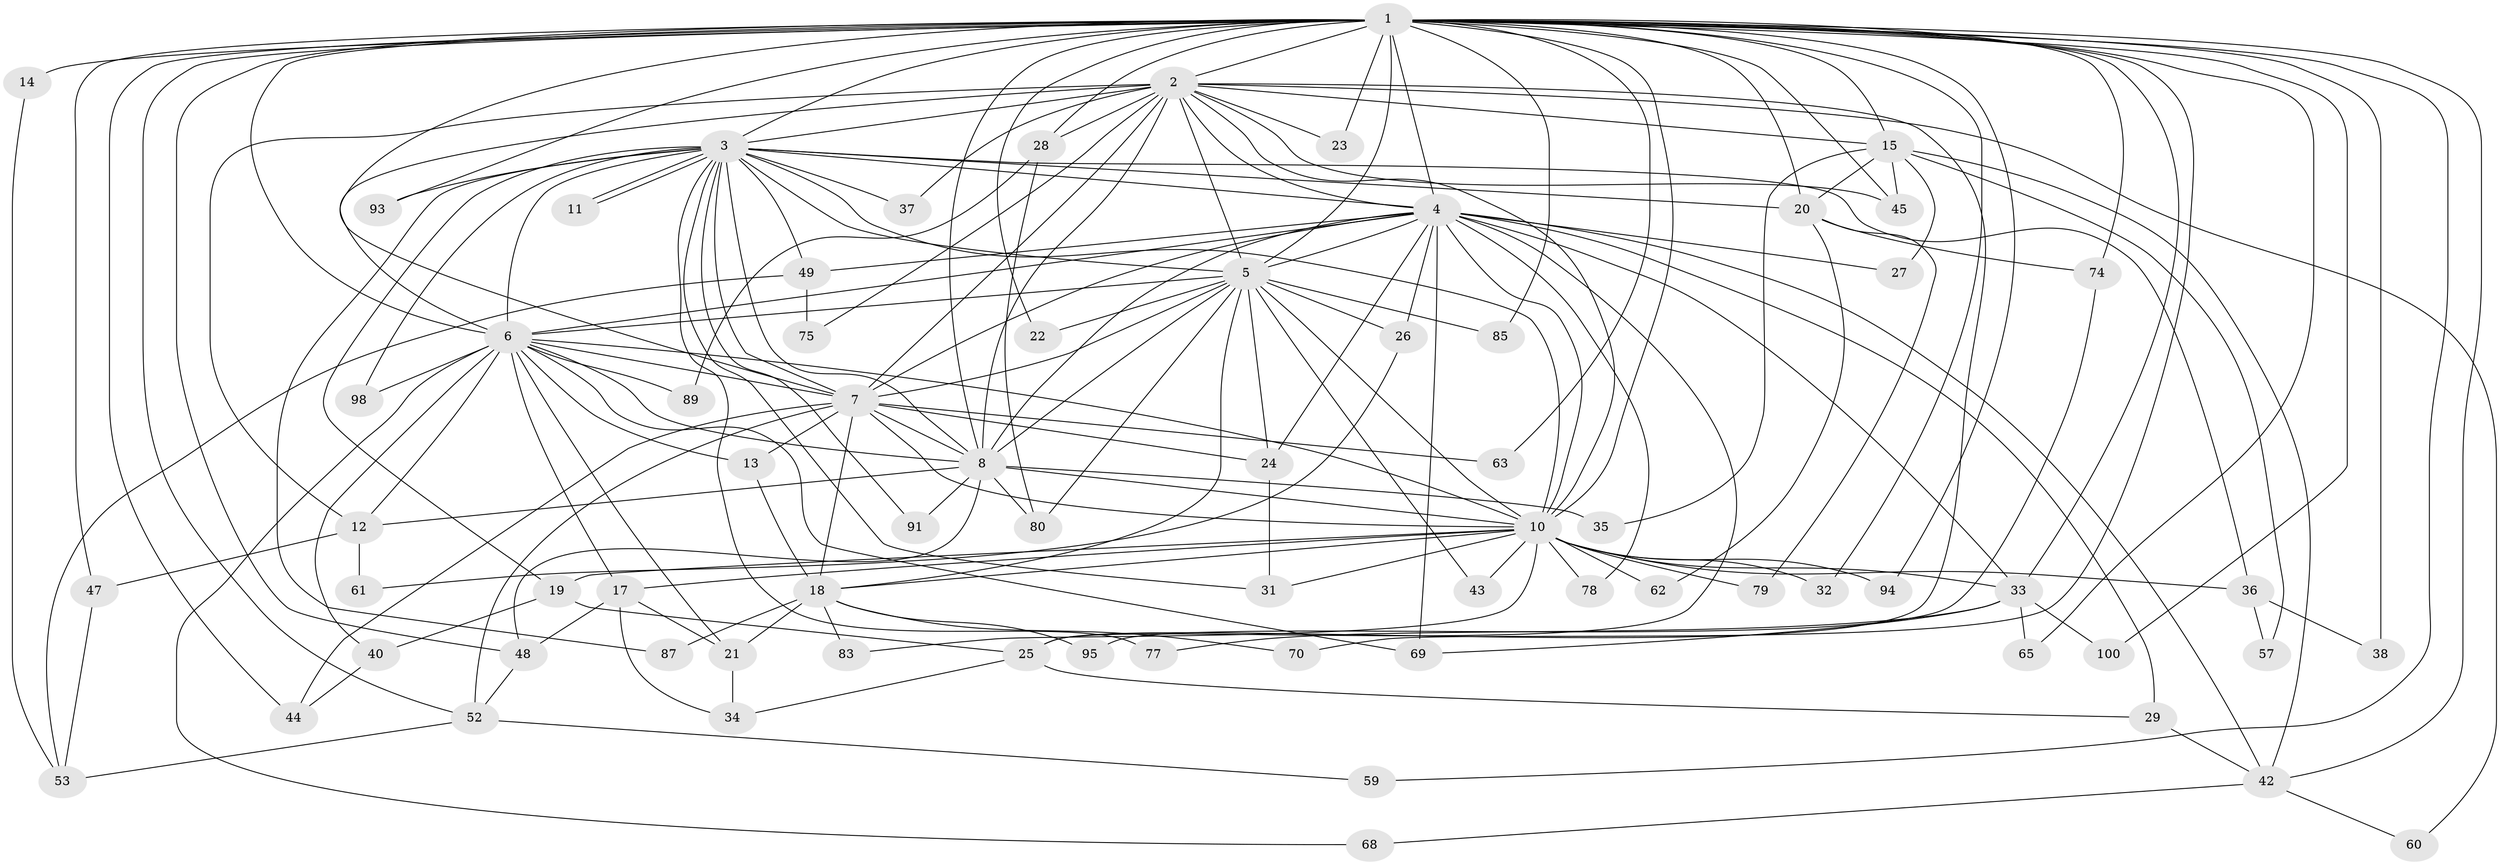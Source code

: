 // original degree distribution, {24: 0.01, 20: 0.01, 23: 0.02, 19: 0.02, 16: 0.02, 18: 0.01, 15: 0.01, 2: 0.49, 6: 0.04, 3: 0.2, 5: 0.07, 4: 0.1}
// Generated by graph-tools (version 1.1) at 2025/11/02/21/25 10:11:07]
// undirected, 71 vertices, 179 edges
graph export_dot {
graph [start="1"]
  node [color=gray90,style=filled];
  1 [super="+9"];
  2 [super="+76"];
  3 [super="+84"];
  4 [super="+39"];
  5 [super="+72"];
  6 [super="+66"];
  7 [super="+41"];
  8 [super="+16"];
  10 [super="+90"];
  11;
  12 [super="+30"];
  13 [super="+99"];
  14 [super="+71"];
  15 [super="+54"];
  17 [super="+51"];
  18 [super="+64"];
  19;
  20 [super="+58"];
  21 [super="+46"];
  22;
  23;
  24 [super="+67"];
  25 [super="+82"];
  26;
  27;
  28 [super="+88"];
  29;
  31 [super="+86"];
  32;
  33 [super="+50"];
  34;
  35;
  36;
  37;
  38;
  40;
  42 [super="+73"];
  43;
  44 [super="+97"];
  45 [super="+56"];
  47 [super="+92"];
  48;
  49;
  52 [super="+55"];
  53;
  57;
  59;
  60;
  61;
  62;
  63;
  65;
  68;
  69 [super="+81"];
  70;
  74;
  75;
  77;
  78;
  79;
  80;
  83;
  85;
  87;
  89 [super="+96"];
  91;
  93;
  94;
  95;
  98;
  100;
  1 -- 2 [weight=2];
  1 -- 3 [weight=2];
  1 -- 4 [weight=2];
  1 -- 5 [weight=2];
  1 -- 6 [weight=2];
  1 -- 7 [weight=2];
  1 -- 8 [weight=2];
  1 -- 10 [weight=2];
  1 -- 14 [weight=2];
  1 -- 15;
  1 -- 20;
  1 -- 22;
  1 -- 23;
  1 -- 32;
  1 -- 33;
  1 -- 44;
  1 -- 45;
  1 -- 47;
  1 -- 59;
  1 -- 70;
  1 -- 93;
  1 -- 94;
  1 -- 65;
  1 -- 74;
  1 -- 85;
  1 -- 28;
  1 -- 100;
  1 -- 38;
  1 -- 48;
  1 -- 63;
  1 -- 42;
  1 -- 52;
  2 -- 3;
  2 -- 4;
  2 -- 5;
  2 -- 6;
  2 -- 7;
  2 -- 8;
  2 -- 10;
  2 -- 12 [weight=3];
  2 -- 15;
  2 -- 23;
  2 -- 25;
  2 -- 28;
  2 -- 37;
  2 -- 45;
  2 -- 60;
  2 -- 75;
  3 -- 4;
  3 -- 5;
  3 -- 6;
  3 -- 7;
  3 -- 8;
  3 -- 10;
  3 -- 11;
  3 -- 11;
  3 -- 19;
  3 -- 20;
  3 -- 36;
  3 -- 37;
  3 -- 49;
  3 -- 77 [weight=2];
  3 -- 87;
  3 -- 91;
  3 -- 93;
  3 -- 98;
  3 -- 31;
  4 -- 5;
  4 -- 6;
  4 -- 7 [weight=2];
  4 -- 8;
  4 -- 10;
  4 -- 25;
  4 -- 26;
  4 -- 27;
  4 -- 29;
  4 -- 42;
  4 -- 49;
  4 -- 69;
  4 -- 33;
  4 -- 78;
  4 -- 24;
  5 -- 6;
  5 -- 7;
  5 -- 8;
  5 -- 10;
  5 -- 22;
  5 -- 24;
  5 -- 26;
  5 -- 43;
  5 -- 80;
  5 -- 85;
  5 -- 18;
  6 -- 7;
  6 -- 8;
  6 -- 10;
  6 -- 13;
  6 -- 17;
  6 -- 21;
  6 -- 40;
  6 -- 68;
  6 -- 89 [weight=2];
  6 -- 98;
  6 -- 12;
  6 -- 69;
  7 -- 8;
  7 -- 10;
  7 -- 13;
  7 -- 18;
  7 -- 24;
  7 -- 44;
  7 -- 52;
  7 -- 63;
  8 -- 10;
  8 -- 12;
  8 -- 35;
  8 -- 48;
  8 -- 80;
  8 -- 91;
  10 -- 17;
  10 -- 18;
  10 -- 19 [weight=2];
  10 -- 31;
  10 -- 32;
  10 -- 33;
  10 -- 36;
  10 -- 43;
  10 -- 62;
  10 -- 78;
  10 -- 79;
  10 -- 83;
  10 -- 94;
  12 -- 47;
  12 -- 61;
  13 -- 18;
  14 -- 53;
  15 -- 27;
  15 -- 35;
  15 -- 57;
  15 -- 42;
  15 -- 20;
  15 -- 45;
  17 -- 21;
  17 -- 34;
  17 -- 48;
  18 -- 70;
  18 -- 83;
  18 -- 21;
  18 -- 87;
  18 -- 95;
  19 -- 40;
  19 -- 25;
  20 -- 74;
  20 -- 79;
  20 -- 62;
  21 -- 34;
  24 -- 31;
  25 -- 29;
  25 -- 34;
  26 -- 61;
  28 -- 80;
  28 -- 89;
  29 -- 42;
  33 -- 65;
  33 -- 77;
  33 -- 100;
  33 -- 69;
  36 -- 38;
  36 -- 57;
  40 -- 44;
  42 -- 60;
  42 -- 68;
  47 -- 53;
  48 -- 52;
  49 -- 53;
  49 -- 75;
  52 -- 53;
  52 -- 59;
  74 -- 95;
}
